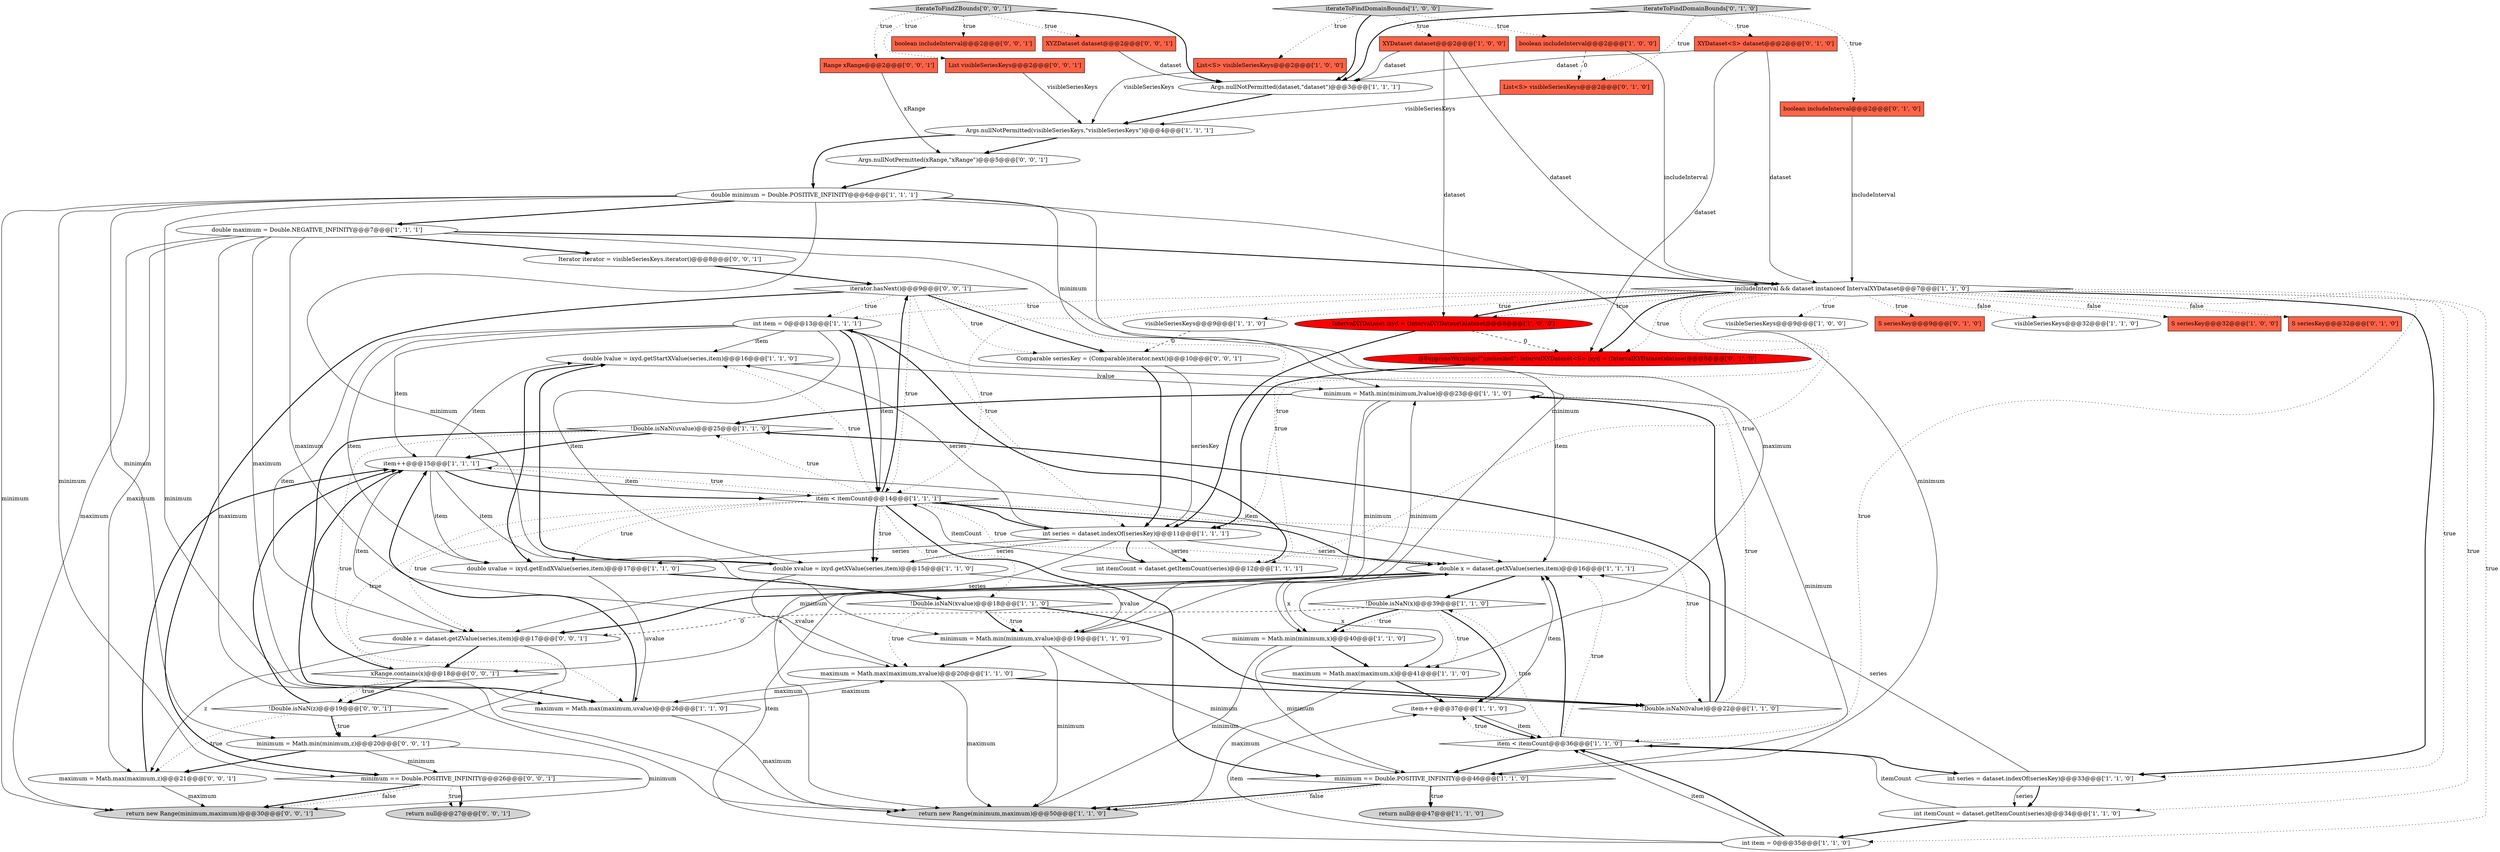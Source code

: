 digraph {
58 [style = filled, label = "iterator.hasNext()@@@9@@@['0', '0', '1']", fillcolor = white, shape = diamond image = "AAA0AAABBB3BBB"];
49 [style = filled, label = "return null@@@27@@@['0', '0', '1']", fillcolor = lightgray, shape = ellipse image = "AAA0AAABBB3BBB"];
59 [style = filled, label = "Args.nullNotPermitted(xRange,\"xRange\")@@@5@@@['0', '0', '1']", fillcolor = white, shape = ellipse image = "AAA0AAABBB3BBB"];
22 [style = filled, label = "!Double.isNaN(xvalue)@@@18@@@['1', '1', '0']", fillcolor = white, shape = diamond image = "AAA0AAABBB1BBB"];
62 [style = filled, label = "xRange.contains(x)@@@18@@@['0', '0', '1']", fillcolor = white, shape = diamond image = "AAA0AAABBB3BBB"];
6 [style = filled, label = "visibleSeriesKeys@@@9@@@['1', '0', '0']", fillcolor = white, shape = ellipse image = "AAA0AAABBB1BBB"];
10 [style = filled, label = "int item = 0@@@13@@@['1', '1', '1']", fillcolor = white, shape = ellipse image = "AAA0AAABBB1BBB"];
36 [style = filled, label = "!Double.isNaN(x)@@@39@@@['1', '1', '0']", fillcolor = white, shape = diamond image = "AAA0AAABBB1BBB"];
4 [style = filled, label = "!Double.isNaN(uvalue)@@@25@@@['1', '1', '0']", fillcolor = white, shape = diamond image = "AAA0AAABBB1BBB"];
18 [style = filled, label = "double lvalue = ixyd.getStartXValue(series,item)@@@16@@@['1', '1', '0']", fillcolor = white, shape = ellipse image = "AAA0AAABBB1BBB"];
2 [style = filled, label = "int item = 0@@@35@@@['1', '1', '0']", fillcolor = white, shape = ellipse image = "AAA0AAABBB1BBB"];
31 [style = filled, label = "int series = dataset.indexOf(seriesKey)@@@33@@@['1', '1', '0']", fillcolor = white, shape = ellipse image = "AAA0AAABBB1BBB"];
26 [style = filled, label = "int series = dataset.indexOf(seriesKey)@@@11@@@['1', '1', '1']", fillcolor = white, shape = ellipse image = "AAA0AAABBB1BBB"];
41 [style = filled, label = "boolean includeInterval@@@2@@@['0', '1', '0']", fillcolor = tomato, shape = box image = "AAA0AAABBB2BBB"];
3 [style = filled, label = "double minimum = Double.POSITIVE_INFINITY@@@6@@@['1', '1', '1']", fillcolor = white, shape = ellipse image = "AAA0AAABBB1BBB"];
24 [style = filled, label = "XYDataset dataset@@@2@@@['1', '0', '0']", fillcolor = tomato, shape = box image = "AAA0AAABBB1BBB"];
51 [style = filled, label = "minimum == Double.POSITIVE_INFINITY@@@26@@@['0', '0', '1']", fillcolor = white, shape = diamond image = "AAA0AAABBB3BBB"];
11 [style = filled, label = "IntervalXYDataset ixyd = (IntervalXYDataset)dataset@@@8@@@['1', '0', '0']", fillcolor = red, shape = ellipse image = "AAA1AAABBB1BBB"];
8 [style = filled, label = "minimum = Math.min(minimum,lvalue)@@@23@@@['1', '1', '0']", fillcolor = white, shape = ellipse image = "AAA0AAABBB1BBB"];
23 [style = filled, label = "double x = dataset.getXValue(series,item)@@@16@@@['1', '1', '1']", fillcolor = white, shape = ellipse image = "AAA0AAABBB1BBB"];
54 [style = filled, label = "!Double.isNaN(z)@@@19@@@['0', '0', '1']", fillcolor = white, shape = diamond image = "AAA0AAABBB3BBB"];
64 [style = filled, label = "Comparable seriesKey = (Comparable)iterator.next()@@@10@@@['0', '0', '1']", fillcolor = white, shape = ellipse image = "AAA0AAABBB3BBB"];
0 [style = filled, label = "int itemCount = dataset.getItemCount(series)@@@34@@@['1', '1', '0']", fillcolor = white, shape = ellipse image = "AAA0AAABBB1BBB"];
5 [style = filled, label = "!Double.isNaN(lvalue)@@@22@@@['1', '1', '0']", fillcolor = white, shape = diamond image = "AAA0AAABBB1BBB"];
12 [style = filled, label = "int itemCount = dataset.getItemCount(series)@@@12@@@['1', '1', '1']", fillcolor = white, shape = ellipse image = "AAA0AAABBB1BBB"];
42 [style = filled, label = "S seriesKey@@@9@@@['0', '1', '0']", fillcolor = tomato, shape = box image = "AAA0AAABBB2BBB"];
56 [style = filled, label = "List visibleSeriesKeys@@@2@@@['0', '0', '1']", fillcolor = tomato, shape = box image = "AAA0AAABBB3BBB"];
16 [style = filled, label = "item++@@@15@@@['1', '1', '1']", fillcolor = white, shape = ellipse image = "AAA0AAABBB1BBB"];
27 [style = filled, label = "minimum = Math.min(minimum,x)@@@40@@@['1', '1', '0']", fillcolor = white, shape = ellipse image = "AAA0AAABBB1BBB"];
47 [style = filled, label = "List<S> visibleSeriesKeys@@@2@@@['0', '1', '0']", fillcolor = tomato, shape = box image = "AAA1AAABBB2BBB"];
53 [style = filled, label = "XYZDataset dataset@@@2@@@['0', '0', '1']", fillcolor = tomato, shape = box image = "AAA0AAABBB3BBB"];
32 [style = filled, label = "item++@@@37@@@['1', '1', '0']", fillcolor = white, shape = ellipse image = "AAA0AAABBB1BBB"];
1 [style = filled, label = "return null@@@47@@@['1', '1', '0']", fillcolor = lightgray, shape = ellipse image = "AAA0AAABBB1BBB"];
46 [style = filled, label = "@SuppressWarnings(\"unchecked\") IntervalXYDataset<S> ixyd = (IntervalXYDataset)dataset@@@8@@@['0', '1', '0']", fillcolor = red, shape = ellipse image = "AAA1AAABBB2BBB"];
15 [style = filled, label = "includeInterval && dataset instanceof IntervalXYDataset@@@7@@@['1', '1', '0']", fillcolor = white, shape = diamond image = "AAA0AAABBB1BBB"];
25 [style = filled, label = "boolean includeInterval@@@2@@@['1', '0', '0']", fillcolor = tomato, shape = box image = "AAA1AAABBB1BBB"];
17 [style = filled, label = "double xvalue = ixyd.getXValue(series,item)@@@15@@@['1', '1', '0']", fillcolor = white, shape = ellipse image = "AAA0AAABBB1BBB"];
30 [style = filled, label = "return new Range(minimum,maximum)@@@50@@@['1', '1', '0']", fillcolor = lightgray, shape = ellipse image = "AAA0AAABBB1BBB"];
33 [style = filled, label = "double uvalue = ixyd.getEndXValue(series,item)@@@17@@@['1', '1', '0']", fillcolor = white, shape = ellipse image = "AAA0AAABBB1BBB"];
38 [style = filled, label = "visibleSeriesKeys@@@9@@@['1', '1', '0']", fillcolor = white, shape = ellipse image = "AAA0AAABBB1BBB"];
13 [style = filled, label = "maximum = Math.max(maximum,uvalue)@@@26@@@['1', '1', '0']", fillcolor = white, shape = ellipse image = "AAA0AAABBB1BBB"];
7 [style = filled, label = "item < itemCount@@@36@@@['1', '1', '0']", fillcolor = white, shape = diamond image = "AAA0AAABBB1BBB"];
37 [style = filled, label = "visibleSeriesKeys@@@32@@@['1', '1', '0']", fillcolor = white, shape = ellipse image = "AAA0AAABBB1BBB"];
40 [style = filled, label = "Args.nullNotPermitted(dataset,\"dataset\")@@@3@@@['1', '1', '1']", fillcolor = white, shape = ellipse image = "AAA0AAABBB1BBB"];
43 [style = filled, label = "XYDataset<S> dataset@@@2@@@['0', '1', '0']", fillcolor = tomato, shape = box image = "AAA0AAABBB2BBB"];
50 [style = filled, label = "double z = dataset.getZValue(series,item)@@@17@@@['0', '0', '1']", fillcolor = white, shape = ellipse image = "AAA0AAABBB3BBB"];
9 [style = filled, label = "item < itemCount@@@14@@@['1', '1', '1']", fillcolor = white, shape = diamond image = "AAA0AAABBB1BBB"];
52 [style = filled, label = "boolean includeInterval@@@2@@@['0', '0', '1']", fillcolor = tomato, shape = box image = "AAA0AAABBB3BBB"];
39 [style = filled, label = "maximum = Math.max(maximum,xvalue)@@@20@@@['1', '1', '0']", fillcolor = white, shape = ellipse image = "AAA0AAABBB1BBB"];
19 [style = filled, label = "List<S> visibleSeriesKeys@@@2@@@['1', '0', '0']", fillcolor = tomato, shape = box image = "AAA0AAABBB1BBB"];
21 [style = filled, label = "iterateToFindDomainBounds['1', '0', '0']", fillcolor = lightgray, shape = diamond image = "AAA0AAABBB1BBB"];
63 [style = filled, label = "Iterator iterator = visibleSeriesKeys.iterator()@@@8@@@['0', '0', '1']", fillcolor = white, shape = ellipse image = "AAA0AAABBB3BBB"];
55 [style = filled, label = "minimum = Math.min(minimum,z)@@@20@@@['0', '0', '1']", fillcolor = white, shape = ellipse image = "AAA0AAABBB3BBB"];
20 [style = filled, label = "S seriesKey@@@32@@@['1', '0', '0']", fillcolor = tomato, shape = box image = "AAA0AAABBB1BBB"];
34 [style = filled, label = "maximum = Math.max(maximum,x)@@@41@@@['1', '1', '0']", fillcolor = white, shape = ellipse image = "AAA0AAABBB1BBB"];
57 [style = filled, label = "Range xRange@@@2@@@['0', '0', '1']", fillcolor = tomato, shape = box image = "AAA0AAABBB3BBB"];
28 [style = filled, label = "minimum == Double.POSITIVE_INFINITY@@@46@@@['1', '1', '0']", fillcolor = white, shape = diamond image = "AAA0AAABBB1BBB"];
29 [style = filled, label = "minimum = Math.min(minimum,xvalue)@@@19@@@['1', '1', '0']", fillcolor = white, shape = ellipse image = "AAA0AAABBB1BBB"];
14 [style = filled, label = "Args.nullNotPermitted(visibleSeriesKeys,\"visibleSeriesKeys\")@@@4@@@['1', '1', '1']", fillcolor = white, shape = ellipse image = "AAA0AAABBB1BBB"];
44 [style = filled, label = "S seriesKey@@@32@@@['0', '1', '0']", fillcolor = tomato, shape = box image = "AAA0AAABBB2BBB"];
61 [style = filled, label = "iterateToFindZBounds['0', '0', '1']", fillcolor = lightgray, shape = diamond image = "AAA0AAABBB3BBB"];
60 [style = filled, label = "maximum = Math.max(maximum,z)@@@21@@@['0', '0', '1']", fillcolor = white, shape = ellipse image = "AAA0AAABBB3BBB"];
48 [style = filled, label = "return new Range(minimum,maximum)@@@30@@@['0', '0', '1']", fillcolor = lightgray, shape = ellipse image = "AAA0AAABBB3BBB"];
45 [style = filled, label = "iterateToFindDomainBounds['0', '1', '0']", fillcolor = lightgray, shape = diamond image = "AAA0AAABBB2BBB"];
35 [style = filled, label = "double maximum = Double.NEGATIVE_INFINITY@@@7@@@['1', '1', '1']", fillcolor = white, shape = ellipse image = "AAA0AAABBB1BBB"];
14->3 [style = bold, label=""];
54->55 [style = bold, label=""];
8->29 [style = solid, label="minimum"];
35->34 [style = solid, label="maximum"];
34->30 [style = solid, label="maximum"];
7->36 [style = dotted, label="true"];
62->54 [style = bold, label=""];
3->27 [style = solid, label="minimum"];
15->31 [style = dotted, label="true"];
33->13 [style = solid, label="uvalue"];
2->7 [style = solid, label="item"];
58->12 [style = dotted, label="true"];
31->23 [style = solid, label="series"];
7->31 [style = bold, label=""];
3->55 [style = solid, label="minimum"];
15->7 [style = dotted, label="true"];
58->10 [style = dotted, label="true"];
25->15 [style = solid, label="includeInterval"];
9->62 [style = dotted, label="true"];
38->64 [style = dashed, label="0"];
15->9 [style = dotted, label="true"];
9->58 [style = bold, label=""];
10->16 [style = solid, label="item"];
57->59 [style = solid, label="xRange"];
3->35 [style = bold, label=""];
9->26 [style = bold, label=""];
18->8 [style = solid, label="lvalue"];
26->12 [style = bold, label=""];
12->10 [style = bold, label=""];
51->48 [style = bold, label=""];
50->55 [style = solid, label="z"];
15->11 [style = bold, label=""];
54->16 [style = bold, label=""];
21->24 [style = dotted, label="true"];
58->9 [style = dotted, label="true"];
50->62 [style = bold, label=""];
35->30 [style = solid, label="maximum"];
43->40 [style = solid, label="dataset"];
15->20 [style = dotted, label="false"];
34->32 [style = bold, label=""];
23->36 [style = bold, label=""];
11->46 [style = dashed, label="0"];
8->4 [style = bold, label=""];
3->29 [style = solid, label="minimum"];
13->39 [style = solid, label="maximum"];
45->43 [style = dotted, label="true"];
16->9 [style = bold, label=""];
60->48 [style = solid, label="maximum"];
4->16 [style = bold, label=""];
15->26 [style = dotted, label="true"];
27->28 [style = solid, label="minimum"];
55->60 [style = bold, label=""];
41->15 [style = solid, label="includeInterval"];
9->33 [style = dotted, label="true"];
22->29 [style = dotted, label="true"];
10->50 [style = solid, label="item"];
15->44 [style = dotted, label="false"];
28->30 [style = bold, label=""];
29->39 [style = bold, label=""];
60->16 [style = bold, label=""];
16->18 [style = solid, label="item"];
61->53 [style = dotted, label="true"];
15->2 [style = dotted, label="true"];
29->30 [style = solid, label="minimum"];
10->9 [style = solid, label="item"];
61->52 [style = dotted, label="true"];
23->34 [style = solid, label="x"];
9->17 [style = bold, label=""];
15->10 [style = dotted, label="true"];
32->7 [style = bold, label=""];
26->23 [style = solid, label="series"];
32->7 [style = solid, label="item"];
23->62 [style = solid, label="x"];
22->5 [style = bold, label=""];
13->16 [style = bold, label=""];
36->50 [style = dashed, label="0"];
15->42 [style = dotted, label="true"];
4->13 [style = dotted, label="true"];
24->40 [style = solid, label="dataset"];
27->30 [style = solid, label="minimum"];
16->23 [style = solid, label="item"];
3->30 [style = solid, label="minimum"];
7->23 [style = dotted, label="true"];
58->51 [style = bold, label=""];
15->31 [style = bold, label=""];
54->60 [style = dotted, label="true"];
7->23 [style = bold, label=""];
15->12 [style = dotted, label="true"];
9->4 [style = dotted, label="true"];
61->40 [style = bold, label=""];
26->17 [style = solid, label="series"];
5->8 [style = dotted, label="true"];
7->32 [style = dotted, label="true"];
11->26 [style = bold, label=""];
17->39 [style = solid, label="xvalue"];
24->15 [style = solid, label="dataset"];
35->15 [style = bold, label=""];
26->18 [style = solid, label="series"];
39->5 [style = bold, label=""];
23->27 [style = solid, label="x"];
31->0 [style = bold, label=""];
29->28 [style = solid, label="minimum"];
31->0 [style = solid, label="series"];
61->56 [style = dotted, label="true"];
4->13 [style = bold, label=""];
18->33 [style = bold, label=""];
22->29 [style = bold, label=""];
51->49 [style = dotted, label="true"];
25->47 [style = dashed, label="0"];
10->33 [style = solid, label="item"];
26->12 [style = solid, label="series"];
55->48 [style = solid, label="minimum"];
58->26 [style = dotted, label="true"];
13->30 [style = solid, label="maximum"];
16->33 [style = solid, label="item"];
15->0 [style = dotted, label="true"];
29->8 [style = solid, label="minimum"];
28->1 [style = dotted, label="true"];
47->14 [style = solid, label="visibleSeriesKeys"];
15->37 [style = dotted, label="false"];
45->41 [style = dotted, label="true"];
58->64 [style = dotted, label="true"];
3->28 [style = solid, label="minimum"];
9->28 [style = bold, label=""];
21->25 [style = dotted, label="true"];
62->16 [style = bold, label=""];
35->39 [style = solid, label="maximum"];
61->57 [style = dotted, label="true"];
35->13 [style = solid, label="maximum"];
27->34 [style = bold, label=""];
7->28 [style = bold, label=""];
16->9 [style = solid, label="item"];
51->48 [style = dotted, label="false"];
9->23 [style = dotted, label="true"];
3->8 [style = solid, label="minimum"];
5->4 [style = bold, label=""];
15->11 [style = dotted, label="true"];
35->63 [style = bold, label=""];
40->14 [style = bold, label=""];
10->9 [style = bold, label=""];
45->47 [style = dotted, label="true"];
9->16 [style = dotted, label="true"];
24->11 [style = solid, label="dataset"];
3->51 [style = solid, label="minimum"];
26->50 [style = solid, label="series"];
59->3 [style = bold, label=""];
9->22 [style = dotted, label="true"];
2->32 [style = solid, label="item"];
10->18 [style = solid, label="item"];
39->30 [style = solid, label="maximum"];
8->28 [style = solid, label="minimum"];
39->13 [style = solid, label="maximum"];
33->22 [style = bold, label=""];
45->40 [style = bold, label=""];
58->64 [style = bold, label=""];
55->51 [style = solid, label="minimum"];
50->60 [style = solid, label="z"];
23->50 [style = bold, label=""];
9->5 [style = dotted, label="true"];
5->8 [style = bold, label=""];
56->14 [style = solid, label="visibleSeriesKeys"];
36->27 [style = dotted, label="true"];
8->30 [style = solid, label="minimum"];
22->39 [style = dotted, label="true"];
9->17 [style = dotted, label="true"];
0->2 [style = bold, label=""];
10->23 [style = solid, label="item"];
16->17 [style = solid, label="item"];
53->40 [style = solid, label="dataset"];
36->32 [style = bold, label=""];
28->1 [style = bold, label=""];
51->49 [style = bold, label=""];
12->9 [style = solid, label="itemCount"];
15->46 [style = dotted, label="true"];
26->33 [style = solid, label="series"];
35->48 [style = solid, label="maximum"];
63->58 [style = bold, label=""];
64->26 [style = solid, label="seriesKey"];
9->23 [style = bold, label=""];
64->26 [style = bold, label=""];
9->50 [style = dotted, label="true"];
17->29 [style = solid, label="xvalue"];
46->26 [style = bold, label=""];
36->27 [style = bold, label=""];
35->60 [style = solid, label="maximum"];
2->23 [style = solid, label="item"];
3->48 [style = solid, label="minimum"];
43->46 [style = solid, label="dataset"];
16->50 [style = solid, label="item"];
15->6 [style = dotted, label="true"];
0->7 [style = solid, label="itemCount"];
21->19 [style = dotted, label="true"];
62->54 [style = dotted, label="true"];
21->40 [style = bold, label=""];
15->46 [style = bold, label=""];
15->38 [style = dotted, label="true"];
32->23 [style = solid, label="item"];
9->18 [style = dotted, label="true"];
54->55 [style = dotted, label="true"];
10->17 [style = solid, label="item"];
14->59 [style = bold, label=""];
2->7 [style = bold, label=""];
36->34 [style = dotted, label="true"];
28->30 [style = dotted, label="false"];
19->14 [style = solid, label="visibleSeriesKeys"];
17->18 [style = bold, label=""];
43->15 [style = solid, label="dataset"];
}
